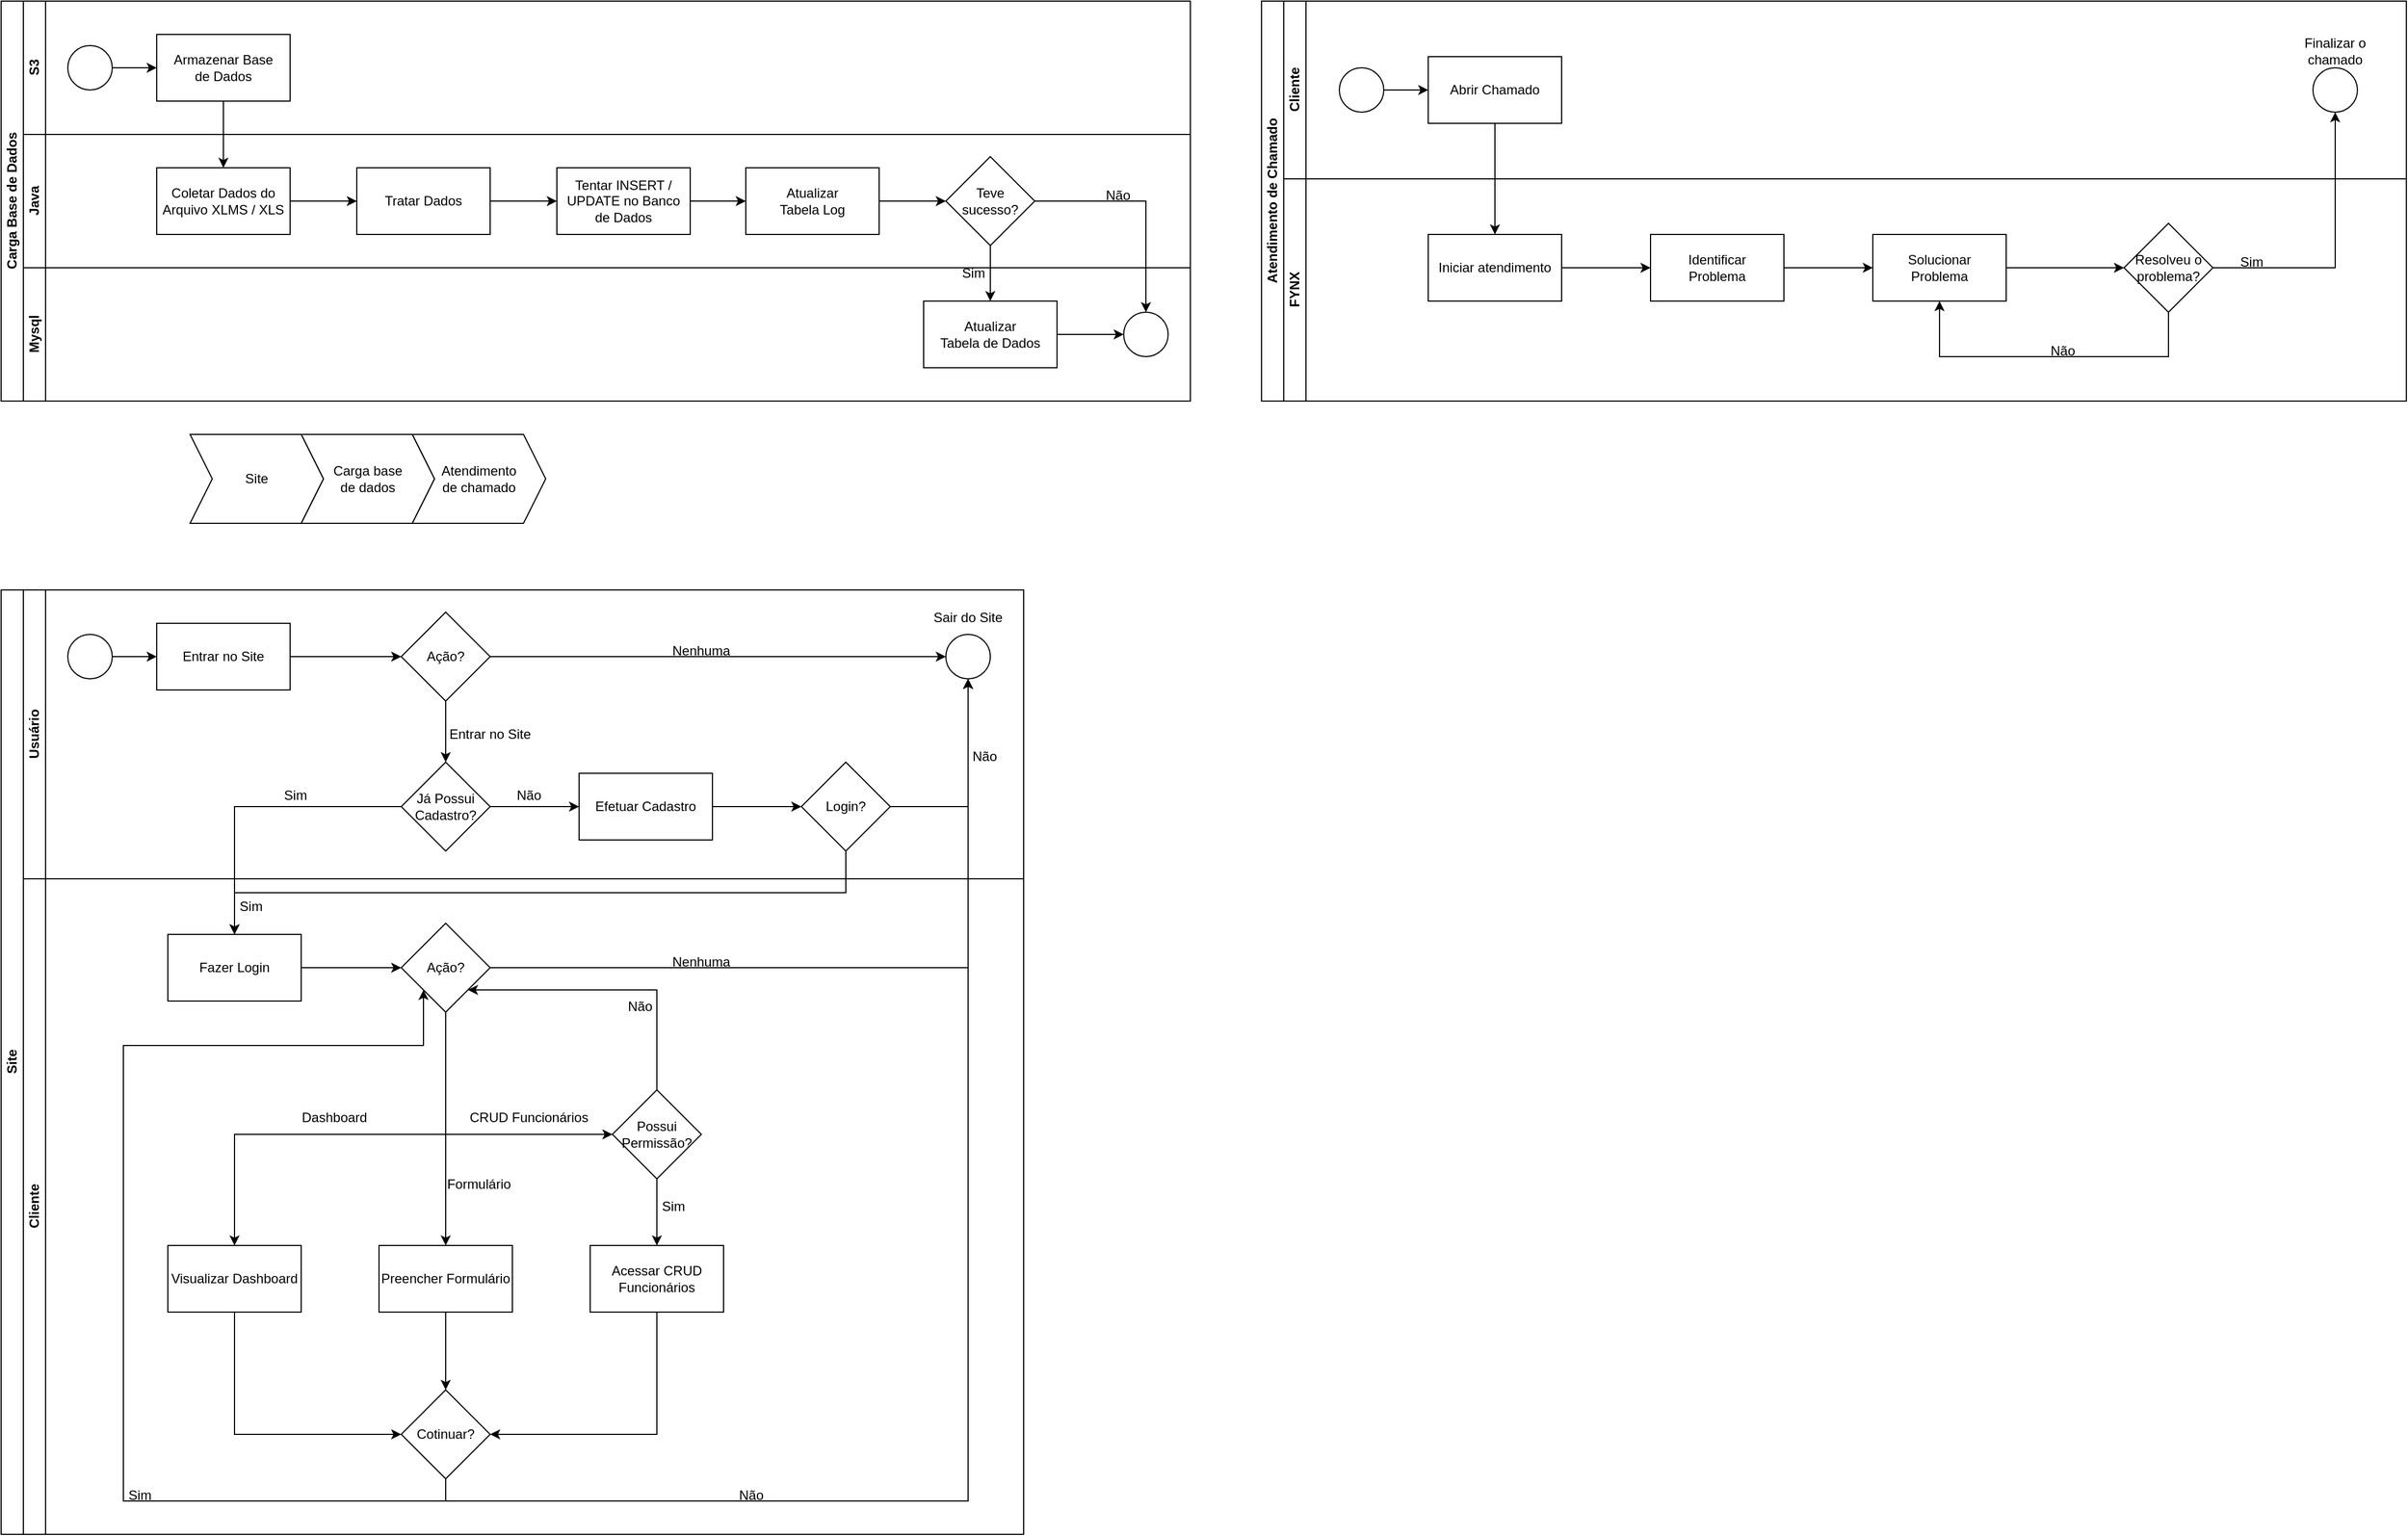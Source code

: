 <mxfile version="26.2.2">
  <diagram id="eWqnsD9mkYFI2kWKThec" name="BPMN">
    <mxGraphModel dx="2318" dy="2132" grid="1" gridSize="10" guides="1" tooltips="1" connect="1" arrows="1" fold="1" page="1" pageScale="1" pageWidth="827" pageHeight="1169" math="0" shadow="0">
      <root>
        <mxCell id="0" />
        <mxCell id="1" parent="0" />
        <mxCell id="XYknrCsB0WBxemuXUKpM-1" value="Carga base&lt;div&gt;de dados&lt;/div&gt;" style="shape=step;perimeter=stepPerimeter;whiteSpace=wrap;html=1;fixedSize=1;" parent="1" vertex="1">
          <mxGeometry x="-450" y="-130" width="120" height="80" as="geometry" />
        </mxCell>
        <mxCell id="XYknrCsB0WBxemuXUKpM-3" value="Atendimento&lt;div&gt;de chamado&lt;/div&gt;" style="shape=step;perimeter=stepPerimeter;whiteSpace=wrap;html=1;fixedSize=1;" parent="1" vertex="1">
          <mxGeometry x="-350" y="-130" width="120" height="80" as="geometry" />
        </mxCell>
        <mxCell id="XYknrCsB0WBxemuXUKpM-11" value="Site" style="swimlane;childLayout=stackLayout;resizeParent=1;resizeParentMax=0;horizontal=0;startSize=20;horizontalStack=0;html=1;" parent="1" vertex="1">
          <mxGeometry x="-720" y="10" width="920" height="850" as="geometry" />
        </mxCell>
        <mxCell id="XYknrCsB0WBxemuXUKpM-12" value="Usuário" style="swimlane;startSize=20;horizontal=0;html=1;" parent="XYknrCsB0WBxemuXUKpM-11" vertex="1">
          <mxGeometry x="20" width="900" height="260" as="geometry" />
        </mxCell>
        <mxCell id="maqm-oCOMbXOQYa9uKo8-6" value="" style="edgeStyle=orthogonalEdgeStyle;rounded=0;orthogonalLoop=1;jettySize=auto;html=1;" edge="1" parent="XYknrCsB0WBxemuXUKpM-12" source="XYknrCsB0WBxemuXUKpM-8" target="maqm-oCOMbXOQYa9uKo8-5">
          <mxGeometry relative="1" as="geometry" />
        </mxCell>
        <mxCell id="XYknrCsB0WBxemuXUKpM-8" value="" style="ellipse;whiteSpace=wrap;html=1;aspect=fixed;" parent="XYknrCsB0WBxemuXUKpM-12" vertex="1">
          <mxGeometry x="40" y="40" width="40" height="40" as="geometry" />
        </mxCell>
        <mxCell id="XYknrCsB0WBxemuXUKpM-9" value="" style="ellipse;whiteSpace=wrap;html=1;aspect=fixed;" parent="XYknrCsB0WBxemuXUKpM-12" vertex="1">
          <mxGeometry x="830" y="40" width="40" height="40" as="geometry" />
        </mxCell>
        <mxCell id="maqm-oCOMbXOQYa9uKo8-8" value="" style="edgeStyle=orthogonalEdgeStyle;rounded=0;orthogonalLoop=1;jettySize=auto;html=1;" edge="1" parent="XYknrCsB0WBxemuXUKpM-12" source="maqm-oCOMbXOQYa9uKo8-5" target="maqm-oCOMbXOQYa9uKo8-7">
          <mxGeometry relative="1" as="geometry" />
        </mxCell>
        <mxCell id="maqm-oCOMbXOQYa9uKo8-5" value="Entrar no Site" style="whiteSpace=wrap;html=1;" vertex="1" parent="XYknrCsB0WBxemuXUKpM-12">
          <mxGeometry x="120" y="30" width="120" height="60" as="geometry" />
        </mxCell>
        <mxCell id="maqm-oCOMbXOQYa9uKo8-9" style="edgeStyle=orthogonalEdgeStyle;rounded=0;orthogonalLoop=1;jettySize=auto;html=1;exitX=1;exitY=0.5;exitDx=0;exitDy=0;entryX=0;entryY=0.5;entryDx=0;entryDy=0;" edge="1" parent="XYknrCsB0WBxemuXUKpM-12" source="maqm-oCOMbXOQYa9uKo8-7" target="XYknrCsB0WBxemuXUKpM-9">
          <mxGeometry relative="1" as="geometry" />
        </mxCell>
        <mxCell id="maqm-oCOMbXOQYa9uKo8-31" value="" style="edgeStyle=orthogonalEdgeStyle;rounded=0;orthogonalLoop=1;jettySize=auto;html=1;" edge="1" parent="XYknrCsB0WBxemuXUKpM-12" source="maqm-oCOMbXOQYa9uKo8-7" target="maqm-oCOMbXOQYa9uKo8-30">
          <mxGeometry relative="1" as="geometry" />
        </mxCell>
        <mxCell id="maqm-oCOMbXOQYa9uKo8-7" value="Ação?" style="rhombus;whiteSpace=wrap;html=1;" vertex="1" parent="XYknrCsB0WBxemuXUKpM-12">
          <mxGeometry x="340" y="20" width="80" height="80" as="geometry" />
        </mxCell>
        <mxCell id="maqm-oCOMbXOQYa9uKo8-10" value="Nenhuma" style="text;html=1;align=center;verticalAlign=middle;whiteSpace=wrap;rounded=0;" vertex="1" parent="XYknrCsB0WBxemuXUKpM-12">
          <mxGeometry x="580" y="40" width="60" height="30" as="geometry" />
        </mxCell>
        <mxCell id="maqm-oCOMbXOQYa9uKo8-12" value="Sair do Site" style="text;html=1;align=center;verticalAlign=middle;whiteSpace=wrap;rounded=0;" vertex="1" parent="XYknrCsB0WBxemuXUKpM-12">
          <mxGeometry x="815" y="10" width="70" height="30" as="geometry" />
        </mxCell>
        <mxCell id="maqm-oCOMbXOQYa9uKo8-23" value="" style="edgeStyle=orthogonalEdgeStyle;rounded=0;orthogonalLoop=1;jettySize=auto;html=1;" edge="1" parent="XYknrCsB0WBxemuXUKpM-12" source="maqm-oCOMbXOQYa9uKo8-13" target="maqm-oCOMbXOQYa9uKo8-22">
          <mxGeometry relative="1" as="geometry" />
        </mxCell>
        <mxCell id="maqm-oCOMbXOQYa9uKo8-13" value="Efetuar Cadastro" style="whiteSpace=wrap;html=1;" vertex="1" parent="XYknrCsB0WBxemuXUKpM-12">
          <mxGeometry x="500" y="165" width="120" height="60" as="geometry" />
        </mxCell>
        <mxCell id="maqm-oCOMbXOQYa9uKo8-26" style="edgeStyle=orthogonalEdgeStyle;rounded=0;orthogonalLoop=1;jettySize=auto;html=1;exitX=1;exitY=0.5;exitDx=0;exitDy=0;entryX=0.5;entryY=1;entryDx=0;entryDy=0;" edge="1" parent="XYknrCsB0WBxemuXUKpM-12" source="maqm-oCOMbXOQYa9uKo8-22" target="XYknrCsB0WBxemuXUKpM-9">
          <mxGeometry relative="1" as="geometry" />
        </mxCell>
        <mxCell id="maqm-oCOMbXOQYa9uKo8-22" value="&lt;div&gt;Login?&lt;/div&gt;" style="rhombus;whiteSpace=wrap;html=1;" vertex="1" parent="XYknrCsB0WBxemuXUKpM-12">
          <mxGeometry x="700" y="155" width="80" height="80" as="geometry" />
        </mxCell>
        <mxCell id="maqm-oCOMbXOQYa9uKo8-27" value="Não" style="text;html=1;align=center;verticalAlign=middle;whiteSpace=wrap;rounded=0;" vertex="1" parent="XYknrCsB0WBxemuXUKpM-12">
          <mxGeometry x="850" y="135" width="30" height="30" as="geometry" />
        </mxCell>
        <mxCell id="maqm-oCOMbXOQYa9uKo8-36" style="edgeStyle=orthogonalEdgeStyle;rounded=0;orthogonalLoop=1;jettySize=auto;html=1;exitX=1;exitY=0.5;exitDx=0;exitDy=0;entryX=0;entryY=0.5;entryDx=0;entryDy=0;" edge="1" parent="XYknrCsB0WBxemuXUKpM-12" source="maqm-oCOMbXOQYa9uKo8-30" target="maqm-oCOMbXOQYa9uKo8-13">
          <mxGeometry relative="1" as="geometry" />
        </mxCell>
        <mxCell id="maqm-oCOMbXOQYa9uKo8-30" value="Já Possui Cadastro?" style="rhombus;whiteSpace=wrap;html=1;" vertex="1" parent="XYknrCsB0WBxemuXUKpM-12">
          <mxGeometry x="340" y="155" width="80" height="80" as="geometry" />
        </mxCell>
        <mxCell id="maqm-oCOMbXOQYa9uKo8-32" value="Entrar no Site" style="text;html=1;align=center;verticalAlign=middle;whiteSpace=wrap;rounded=0;" vertex="1" parent="XYknrCsB0WBxemuXUKpM-12">
          <mxGeometry x="380" y="115" width="80" height="30" as="geometry" />
        </mxCell>
        <mxCell id="maqm-oCOMbXOQYa9uKo8-34" value="Sim" style="text;html=1;align=center;verticalAlign=middle;whiteSpace=wrap;rounded=0;" vertex="1" parent="XYknrCsB0WBxemuXUKpM-12">
          <mxGeometry x="230" y="170" width="30" height="30" as="geometry" />
        </mxCell>
        <mxCell id="maqm-oCOMbXOQYa9uKo8-35" value="Não" style="text;html=1;align=center;verticalAlign=middle;whiteSpace=wrap;rounded=0;" vertex="1" parent="XYknrCsB0WBxemuXUKpM-12">
          <mxGeometry x="440" y="170" width="30" height="30" as="geometry" />
        </mxCell>
        <mxCell id="XYknrCsB0WBxemuXUKpM-13" value="Cliente" style="swimlane;startSize=20;horizontal=0;html=1;" parent="XYknrCsB0WBxemuXUKpM-11" vertex="1">
          <mxGeometry x="20" y="260" width="900" height="590" as="geometry" />
        </mxCell>
        <mxCell id="maqm-oCOMbXOQYa9uKo8-42" value="" style="edgeStyle=orthogonalEdgeStyle;rounded=0;orthogonalLoop=1;jettySize=auto;html=1;" edge="1" parent="XYknrCsB0WBxemuXUKpM-13" source="maqm-oCOMbXOQYa9uKo8-16" target="maqm-oCOMbXOQYa9uKo8-41">
          <mxGeometry relative="1" as="geometry" />
        </mxCell>
        <mxCell id="maqm-oCOMbXOQYa9uKo8-16" value="Fazer Login" style="whiteSpace=wrap;html=1;" vertex="1" parent="XYknrCsB0WBxemuXUKpM-13">
          <mxGeometry x="130" y="50" width="120" height="60" as="geometry" />
        </mxCell>
        <mxCell id="maqm-oCOMbXOQYa9uKo8-25" value="Sim" style="text;html=1;align=center;verticalAlign=middle;whiteSpace=wrap;rounded=0;" vertex="1" parent="XYknrCsB0WBxemuXUKpM-13">
          <mxGeometry x="190" y="10" width="30" height="30" as="geometry" />
        </mxCell>
        <mxCell id="maqm-oCOMbXOQYa9uKo8-46" value="" style="edgeStyle=orthogonalEdgeStyle;rounded=0;orthogonalLoop=1;jettySize=auto;html=1;" edge="1" parent="XYknrCsB0WBxemuXUKpM-13" source="maqm-oCOMbXOQYa9uKo8-41" target="maqm-oCOMbXOQYa9uKo8-45">
          <mxGeometry relative="1" as="geometry">
            <Array as="points">
              <mxPoint x="380" y="230" />
              <mxPoint x="190" y="230" />
            </Array>
          </mxGeometry>
        </mxCell>
        <mxCell id="maqm-oCOMbXOQYa9uKo8-54" value="" style="edgeStyle=orthogonalEdgeStyle;rounded=0;orthogonalLoop=1;jettySize=auto;html=1;" edge="1" parent="XYknrCsB0WBxemuXUKpM-13" source="maqm-oCOMbXOQYa9uKo8-41" target="maqm-oCOMbXOQYa9uKo8-53">
          <mxGeometry relative="1" as="geometry" />
        </mxCell>
        <mxCell id="maqm-oCOMbXOQYa9uKo8-62" style="edgeStyle=orthogonalEdgeStyle;rounded=0;orthogonalLoop=1;jettySize=auto;html=1;exitX=0.5;exitY=1;exitDx=0;exitDy=0;entryX=0;entryY=0.5;entryDx=0;entryDy=0;" edge="1" parent="XYknrCsB0WBxemuXUKpM-13" source="maqm-oCOMbXOQYa9uKo8-41" target="maqm-oCOMbXOQYa9uKo8-60">
          <mxGeometry relative="1" as="geometry" />
        </mxCell>
        <mxCell id="maqm-oCOMbXOQYa9uKo8-41" value="Ação?" style="rhombus;whiteSpace=wrap;html=1;" vertex="1" parent="XYknrCsB0WBxemuXUKpM-13">
          <mxGeometry x="340" y="40" width="80" height="80" as="geometry" />
        </mxCell>
        <mxCell id="maqm-oCOMbXOQYa9uKo8-43" value="Nenhuma" style="text;html=1;align=center;verticalAlign=middle;whiteSpace=wrap;rounded=0;" vertex="1" parent="XYknrCsB0WBxemuXUKpM-13">
          <mxGeometry x="580" y="60" width="60" height="30" as="geometry" />
        </mxCell>
        <mxCell id="maqm-oCOMbXOQYa9uKo8-57" style="edgeStyle=orthogonalEdgeStyle;rounded=0;orthogonalLoop=1;jettySize=auto;html=1;exitX=0.5;exitY=1;exitDx=0;exitDy=0;entryX=0;entryY=0.5;entryDx=0;entryDy=0;" edge="1" parent="XYknrCsB0WBxemuXUKpM-13" source="maqm-oCOMbXOQYa9uKo8-45" target="maqm-oCOMbXOQYa9uKo8-56">
          <mxGeometry relative="1" as="geometry" />
        </mxCell>
        <mxCell id="maqm-oCOMbXOQYa9uKo8-45" value="Visualizar Dashboard" style="whiteSpace=wrap;html=1;" vertex="1" parent="XYknrCsB0WBxemuXUKpM-13">
          <mxGeometry x="130" y="330" width="120" height="60" as="geometry" />
        </mxCell>
        <mxCell id="maqm-oCOMbXOQYa9uKo8-59" style="edgeStyle=orthogonalEdgeStyle;rounded=0;orthogonalLoop=1;jettySize=auto;html=1;exitX=0.5;exitY=1;exitDx=0;exitDy=0;entryX=1;entryY=0.5;entryDx=0;entryDy=0;" edge="1" parent="XYknrCsB0WBxemuXUKpM-13" source="maqm-oCOMbXOQYa9uKo8-47" target="maqm-oCOMbXOQYa9uKo8-56">
          <mxGeometry relative="1" as="geometry" />
        </mxCell>
        <mxCell id="maqm-oCOMbXOQYa9uKo8-47" value="Acessar CRUD Funcionários" style="whiteSpace=wrap;html=1;" vertex="1" parent="XYknrCsB0WBxemuXUKpM-13">
          <mxGeometry x="510" y="330" width="120" height="60" as="geometry" />
        </mxCell>
        <mxCell id="maqm-oCOMbXOQYa9uKo8-51" value="Dashboard" style="text;html=1;align=center;verticalAlign=middle;whiteSpace=wrap;rounded=0;" vertex="1" parent="XYknrCsB0WBxemuXUKpM-13">
          <mxGeometry x="250" y="200" width="60" height="30" as="geometry" />
        </mxCell>
        <mxCell id="maqm-oCOMbXOQYa9uKo8-52" value="CRUD Funcionários" style="text;html=1;align=center;verticalAlign=middle;whiteSpace=wrap;rounded=0;" vertex="1" parent="XYknrCsB0WBxemuXUKpM-13">
          <mxGeometry x="400" y="200" width="110" height="30" as="geometry" />
        </mxCell>
        <mxCell id="maqm-oCOMbXOQYa9uKo8-58" style="edgeStyle=orthogonalEdgeStyle;rounded=0;orthogonalLoop=1;jettySize=auto;html=1;exitX=0.5;exitY=1;exitDx=0;exitDy=0;entryX=0.5;entryY=0;entryDx=0;entryDy=0;" edge="1" parent="XYknrCsB0WBxemuXUKpM-13" source="maqm-oCOMbXOQYa9uKo8-53" target="maqm-oCOMbXOQYa9uKo8-56">
          <mxGeometry relative="1" as="geometry" />
        </mxCell>
        <mxCell id="maqm-oCOMbXOQYa9uKo8-53" value="Preencher Formulário" style="whiteSpace=wrap;html=1;" vertex="1" parent="XYknrCsB0WBxemuXUKpM-13">
          <mxGeometry x="320" y="330" width="120" height="60" as="geometry" />
        </mxCell>
        <mxCell id="maqm-oCOMbXOQYa9uKo8-55" value="Formulário" style="text;html=1;align=center;verticalAlign=middle;whiteSpace=wrap;rounded=0;" vertex="1" parent="XYknrCsB0WBxemuXUKpM-13">
          <mxGeometry x="380" y="260" width="60" height="30" as="geometry" />
        </mxCell>
        <mxCell id="maqm-oCOMbXOQYa9uKo8-67" style="edgeStyle=orthogonalEdgeStyle;rounded=0;orthogonalLoop=1;jettySize=auto;html=1;exitX=0.5;exitY=1;exitDx=0;exitDy=0;entryX=0;entryY=1;entryDx=0;entryDy=0;" edge="1" parent="XYknrCsB0WBxemuXUKpM-13" source="maqm-oCOMbXOQYa9uKo8-56" target="maqm-oCOMbXOQYa9uKo8-41">
          <mxGeometry relative="1" as="geometry">
            <Array as="points">
              <mxPoint x="380" y="560" />
              <mxPoint x="90" y="560" />
              <mxPoint x="90" y="150" />
              <mxPoint x="360" y="150" />
            </Array>
          </mxGeometry>
        </mxCell>
        <mxCell id="maqm-oCOMbXOQYa9uKo8-56" value="Cotinuar?" style="rhombus;whiteSpace=wrap;html=1;" vertex="1" parent="XYknrCsB0WBxemuXUKpM-13">
          <mxGeometry x="340" y="460" width="80" height="80" as="geometry" />
        </mxCell>
        <mxCell id="maqm-oCOMbXOQYa9uKo8-63" style="edgeStyle=orthogonalEdgeStyle;rounded=0;orthogonalLoop=1;jettySize=auto;html=1;exitX=0.5;exitY=1;exitDx=0;exitDy=0;entryX=0.5;entryY=0;entryDx=0;entryDy=0;" edge="1" parent="XYknrCsB0WBxemuXUKpM-13" source="maqm-oCOMbXOQYa9uKo8-60" target="maqm-oCOMbXOQYa9uKo8-47">
          <mxGeometry relative="1" as="geometry" />
        </mxCell>
        <mxCell id="maqm-oCOMbXOQYa9uKo8-66" style="edgeStyle=orthogonalEdgeStyle;rounded=0;orthogonalLoop=1;jettySize=auto;html=1;exitX=0.5;exitY=0;exitDx=0;exitDy=0;entryX=1;entryY=1;entryDx=0;entryDy=0;" edge="1" parent="XYknrCsB0WBxemuXUKpM-13" source="maqm-oCOMbXOQYa9uKo8-60" target="maqm-oCOMbXOQYa9uKo8-41">
          <mxGeometry relative="1" as="geometry">
            <Array as="points">
              <mxPoint x="570" y="100" />
            </Array>
          </mxGeometry>
        </mxCell>
        <mxCell id="maqm-oCOMbXOQYa9uKo8-60" value="Possui&lt;div&gt;Permissão?&lt;/div&gt;" style="rhombus;whiteSpace=wrap;html=1;" vertex="1" parent="XYknrCsB0WBxemuXUKpM-13">
          <mxGeometry x="530" y="190" width="80" height="80" as="geometry" />
        </mxCell>
        <mxCell id="maqm-oCOMbXOQYa9uKo8-64" value="Sim" style="text;html=1;align=center;verticalAlign=middle;whiteSpace=wrap;rounded=0;" vertex="1" parent="XYknrCsB0WBxemuXUKpM-13">
          <mxGeometry x="570" y="280" width="30" height="30" as="geometry" />
        </mxCell>
        <mxCell id="maqm-oCOMbXOQYa9uKo8-65" value="Não" style="text;html=1;align=center;verticalAlign=middle;whiteSpace=wrap;rounded=0;" vertex="1" parent="XYknrCsB0WBxemuXUKpM-13">
          <mxGeometry x="540" y="100" width="30" height="30" as="geometry" />
        </mxCell>
        <mxCell id="maqm-oCOMbXOQYa9uKo8-68" value="Sim" style="text;html=1;align=center;verticalAlign=middle;whiteSpace=wrap;rounded=0;" vertex="1" parent="XYknrCsB0WBxemuXUKpM-13">
          <mxGeometry x="90" y="540" width="30" height="30" as="geometry" />
        </mxCell>
        <mxCell id="maqm-oCOMbXOQYa9uKo8-70" value="Não" style="text;html=1;align=center;verticalAlign=middle;whiteSpace=wrap;rounded=0;" vertex="1" parent="XYknrCsB0WBxemuXUKpM-13">
          <mxGeometry x="640" y="540" width="30" height="30" as="geometry" />
        </mxCell>
        <mxCell id="maqm-oCOMbXOQYa9uKo8-24" style="edgeStyle=orthogonalEdgeStyle;rounded=0;orthogonalLoop=1;jettySize=auto;html=1;exitX=0.5;exitY=1;exitDx=0;exitDy=0;entryX=0.5;entryY=0;entryDx=0;entryDy=0;" edge="1" parent="XYknrCsB0WBxemuXUKpM-11" source="maqm-oCOMbXOQYa9uKo8-22" target="maqm-oCOMbXOQYa9uKo8-16">
          <mxGeometry relative="1" as="geometry" />
        </mxCell>
        <mxCell id="maqm-oCOMbXOQYa9uKo8-33" style="edgeStyle=orthogonalEdgeStyle;rounded=0;orthogonalLoop=1;jettySize=auto;html=1;exitX=0;exitY=0.5;exitDx=0;exitDy=0;" edge="1" parent="XYknrCsB0WBxemuXUKpM-11" source="maqm-oCOMbXOQYa9uKo8-30" target="maqm-oCOMbXOQYa9uKo8-16">
          <mxGeometry relative="1" as="geometry" />
        </mxCell>
        <mxCell id="maqm-oCOMbXOQYa9uKo8-44" style="edgeStyle=orthogonalEdgeStyle;rounded=0;orthogonalLoop=1;jettySize=auto;html=1;entryX=0.5;entryY=1;entryDx=0;entryDy=0;" edge="1" parent="XYknrCsB0WBxemuXUKpM-11" source="maqm-oCOMbXOQYa9uKo8-41" target="XYknrCsB0WBxemuXUKpM-9">
          <mxGeometry relative="1" as="geometry" />
        </mxCell>
        <mxCell id="maqm-oCOMbXOQYa9uKo8-71" style="edgeStyle=orthogonalEdgeStyle;rounded=0;orthogonalLoop=1;jettySize=auto;html=1;exitX=0.5;exitY=1;exitDx=0;exitDy=0;entryX=0.5;entryY=1;entryDx=0;entryDy=0;" edge="1" parent="XYknrCsB0WBxemuXUKpM-11" source="maqm-oCOMbXOQYa9uKo8-56" target="XYknrCsB0WBxemuXUKpM-9">
          <mxGeometry relative="1" as="geometry" />
        </mxCell>
        <mxCell id="XYknrCsB0WBxemuXUKpM-49" value="Atendimento de Chamado" style="swimlane;childLayout=stackLayout;resizeParent=1;resizeParentMax=0;horizontal=0;startSize=20;horizontalStack=0;html=1;" parent="1" vertex="1">
          <mxGeometry x="414" y="-520" width="1030" height="360" as="geometry" />
        </mxCell>
        <mxCell id="XYknrCsB0WBxemuXUKpM-50" value="Cliente" style="swimlane;startSize=20;horizontal=0;html=1;" parent="XYknrCsB0WBxemuXUKpM-49" vertex="1">
          <mxGeometry x="20" width="1010" height="160" as="geometry" />
        </mxCell>
        <mxCell id="XYknrCsB0WBxemuXUKpM-58" style="edgeStyle=orthogonalEdgeStyle;rounded=0;orthogonalLoop=1;jettySize=auto;html=1;exitX=1;exitY=0.5;exitDx=0;exitDy=0;entryX=0;entryY=0.5;entryDx=0;entryDy=0;" parent="XYknrCsB0WBxemuXUKpM-50" source="XYknrCsB0WBxemuXUKpM-55" target="XYknrCsB0WBxemuXUKpM-57" edge="1">
          <mxGeometry relative="1" as="geometry" />
        </mxCell>
        <mxCell id="XYknrCsB0WBxemuXUKpM-55" value="" style="ellipse;whiteSpace=wrap;html=1;aspect=fixed;" parent="XYknrCsB0WBxemuXUKpM-50" vertex="1">
          <mxGeometry x="50" y="60" width="40" height="40" as="geometry" />
        </mxCell>
        <mxCell id="XYknrCsB0WBxemuXUKpM-57" value="Abrir Chamado" style="rounded=0;whiteSpace=wrap;html=1;" parent="XYknrCsB0WBxemuXUKpM-50" vertex="1">
          <mxGeometry x="130" y="50" width="120" height="60" as="geometry" />
        </mxCell>
        <mxCell id="XYknrCsB0WBxemuXUKpM-68" value="" style="ellipse;whiteSpace=wrap;html=1;aspect=fixed;" parent="XYknrCsB0WBxemuXUKpM-50" vertex="1">
          <mxGeometry x="926" y="60" width="40" height="40" as="geometry" />
        </mxCell>
        <mxCell id="XYknrCsB0WBxemuXUKpM-83" value="Finalizar o chamado" style="text;html=1;align=center;verticalAlign=middle;whiteSpace=wrap;rounded=0;" parent="XYknrCsB0WBxemuXUKpM-50" vertex="1">
          <mxGeometry x="906" y="30" width="80" height="30" as="geometry" />
        </mxCell>
        <mxCell id="XYknrCsB0WBxemuXUKpM-51" value="FYNX" style="swimlane;startSize=20;horizontal=0;html=1;" parent="XYknrCsB0WBxemuXUKpM-49" vertex="1">
          <mxGeometry x="20" y="160" width="1010" height="200" as="geometry" />
        </mxCell>
        <mxCell id="UCpHySDL7Jfy27DXHPn9-2" value="" style="edgeStyle=orthogonalEdgeStyle;rounded=0;orthogonalLoop=1;jettySize=auto;html=1;" parent="XYknrCsB0WBxemuXUKpM-51" source="XYknrCsB0WBxemuXUKpM-59" target="UCpHySDL7Jfy27DXHPn9-1" edge="1">
          <mxGeometry relative="1" as="geometry" />
        </mxCell>
        <mxCell id="XYknrCsB0WBxemuXUKpM-59" value="Iniciar atendimento" style="whiteSpace=wrap;html=1;rounded=0;" parent="XYknrCsB0WBxemuXUKpM-51" vertex="1">
          <mxGeometry x="130" y="50" width="120" height="60" as="geometry" />
        </mxCell>
        <mxCell id="UCpHySDL7Jfy27DXHPn9-7" style="edgeStyle=orthogonalEdgeStyle;rounded=0;orthogonalLoop=1;jettySize=auto;html=1;exitX=0.5;exitY=1;exitDx=0;exitDy=0;entryX=0.5;entryY=1;entryDx=0;entryDy=0;" parent="XYknrCsB0WBxemuXUKpM-51" source="XYknrCsB0WBxemuXUKpM-61" target="UCpHySDL7Jfy27DXHPn9-3" edge="1">
          <mxGeometry relative="1" as="geometry">
            <Array as="points">
              <mxPoint x="796" y="160" />
              <mxPoint x="590" y="160" />
            </Array>
          </mxGeometry>
        </mxCell>
        <mxCell id="XYknrCsB0WBxemuXUKpM-61" value="" style="rhombus;whiteSpace=wrap;html=1;rounded=0;" parent="XYknrCsB0WBxemuXUKpM-51" vertex="1">
          <mxGeometry x="756" y="40" width="80" height="80" as="geometry" />
        </mxCell>
        <mxCell id="XYknrCsB0WBxemuXUKpM-65" value="Resolveu o problema?" style="text;html=1;align=center;verticalAlign=middle;whiteSpace=wrap;rounded=0;" parent="XYknrCsB0WBxemuXUKpM-51" vertex="1">
          <mxGeometry x="756" y="65" width="80" height="30" as="geometry" />
        </mxCell>
        <mxCell id="XYknrCsB0WBxemuXUKpM-67" value="Sim" style="text;html=1;align=center;verticalAlign=middle;whiteSpace=wrap;rounded=0;" parent="XYknrCsB0WBxemuXUKpM-51" vertex="1">
          <mxGeometry x="856" y="60" width="30" height="30" as="geometry" />
        </mxCell>
        <mxCell id="UCpHySDL7Jfy27DXHPn9-4" value="" style="edgeStyle=orthogonalEdgeStyle;rounded=0;orthogonalLoop=1;jettySize=auto;html=1;" parent="XYknrCsB0WBxemuXUKpM-51" source="UCpHySDL7Jfy27DXHPn9-1" target="UCpHySDL7Jfy27DXHPn9-3" edge="1">
          <mxGeometry relative="1" as="geometry" />
        </mxCell>
        <mxCell id="UCpHySDL7Jfy27DXHPn9-1" value="Identificar&lt;div&gt;Problema&lt;/div&gt;" style="whiteSpace=wrap;html=1;rounded=0;" parent="XYknrCsB0WBxemuXUKpM-51" vertex="1">
          <mxGeometry x="330" y="50" width="120" height="60" as="geometry" />
        </mxCell>
        <mxCell id="UCpHySDL7Jfy27DXHPn9-6" style="edgeStyle=orthogonalEdgeStyle;rounded=0;orthogonalLoop=1;jettySize=auto;html=1;exitX=1;exitY=0.5;exitDx=0;exitDy=0;entryX=0;entryY=0.5;entryDx=0;entryDy=0;" parent="XYknrCsB0WBxemuXUKpM-51" source="UCpHySDL7Jfy27DXHPn9-3" target="XYknrCsB0WBxemuXUKpM-61" edge="1">
          <mxGeometry relative="1" as="geometry" />
        </mxCell>
        <mxCell id="UCpHySDL7Jfy27DXHPn9-3" value="Solucionar&lt;div&gt;Problema&lt;/div&gt;" style="whiteSpace=wrap;html=1;rounded=0;" parent="XYknrCsB0WBxemuXUKpM-51" vertex="1">
          <mxGeometry x="530" y="50" width="120" height="60" as="geometry" />
        </mxCell>
        <mxCell id="UCpHySDL7Jfy27DXHPn9-8" value="Não" style="text;html=1;align=center;verticalAlign=middle;whiteSpace=wrap;rounded=0;" parent="XYknrCsB0WBxemuXUKpM-51" vertex="1">
          <mxGeometry x="686" y="140" width="30" height="30" as="geometry" />
        </mxCell>
        <mxCell id="XYknrCsB0WBxemuXUKpM-60" value="" style="edgeStyle=orthogonalEdgeStyle;rounded=0;orthogonalLoop=1;jettySize=auto;html=1;" parent="XYknrCsB0WBxemuXUKpM-49" source="XYknrCsB0WBxemuXUKpM-57" target="XYknrCsB0WBxemuXUKpM-59" edge="1">
          <mxGeometry relative="1" as="geometry" />
        </mxCell>
        <mxCell id="XYknrCsB0WBxemuXUKpM-69" style="edgeStyle=orthogonalEdgeStyle;rounded=0;orthogonalLoop=1;jettySize=auto;html=1;exitX=1;exitY=0.5;exitDx=0;exitDy=0;entryX=0.5;entryY=1;entryDx=0;entryDy=0;" parent="XYknrCsB0WBxemuXUKpM-49" source="XYknrCsB0WBxemuXUKpM-61" target="XYknrCsB0WBxemuXUKpM-68" edge="1">
          <mxGeometry relative="1" as="geometry" />
        </mxCell>
        <mxCell id="XYknrCsB0WBxemuXUKpM-136" value="Carga Base de Dados" style="swimlane;childLayout=stackLayout;resizeParent=1;resizeParentMax=0;horizontal=0;startSize=20;horizontalStack=0;html=1;" parent="1" vertex="1">
          <mxGeometry x="-720" y="-520" width="1070" height="360" as="geometry" />
        </mxCell>
        <mxCell id="XYknrCsB0WBxemuXUKpM-137" value="S3" style="swimlane;startSize=20;horizontal=0;html=1;" parent="XYknrCsB0WBxemuXUKpM-136" vertex="1">
          <mxGeometry x="20" width="1050" height="120" as="geometry" />
        </mxCell>
        <mxCell id="XYknrCsB0WBxemuXUKpM-138" style="edgeStyle=orthogonalEdgeStyle;rounded=0;orthogonalLoop=1;jettySize=auto;html=1;exitX=1;exitY=0.5;exitDx=0;exitDy=0;entryX=0;entryY=0.5;entryDx=0;entryDy=0;" parent="XYknrCsB0WBxemuXUKpM-137" edge="1">
          <mxGeometry relative="1" as="geometry">
            <mxPoint x="80.0" y="60" as="sourcePoint" />
          </mxGeometry>
        </mxCell>
        <mxCell id="XYknrCsB0WBxemuXUKpM-141" style="edgeStyle=orthogonalEdgeStyle;rounded=0;orthogonalLoop=1;jettySize=auto;html=1;exitX=1;exitY=0.5;exitDx=0;exitDy=0;entryX=0;entryY=0.5;entryDx=0;entryDy=0;" parent="XYknrCsB0WBxemuXUKpM-137" edge="1">
          <mxGeometry relative="1" as="geometry">
            <mxPoint x="787" y="60" as="sourcePoint" />
          </mxGeometry>
        </mxCell>
        <mxCell id="XYknrCsB0WBxemuXUKpM-171" value="" style="edgeStyle=orthogonalEdgeStyle;rounded=0;orthogonalLoop=1;jettySize=auto;html=1;" parent="XYknrCsB0WBxemuXUKpM-137" source="XYknrCsB0WBxemuXUKpM-164" target="XYknrCsB0WBxemuXUKpM-170" edge="1">
          <mxGeometry relative="1" as="geometry" />
        </mxCell>
        <mxCell id="XYknrCsB0WBxemuXUKpM-164" value="" style="ellipse;whiteSpace=wrap;html=1;aspect=fixed;" parent="XYknrCsB0WBxemuXUKpM-137" vertex="1">
          <mxGeometry x="40" y="40" width="40" height="40" as="geometry" />
        </mxCell>
        <mxCell id="XYknrCsB0WBxemuXUKpM-170" value="Armazenar Base&lt;div&gt;de Dados&lt;/div&gt;" style="whiteSpace=wrap;html=1;" parent="XYknrCsB0WBxemuXUKpM-137" vertex="1">
          <mxGeometry x="120" y="30" width="120" height="60" as="geometry" />
        </mxCell>
        <mxCell id="XYknrCsB0WBxemuXUKpM-144" style="edgeStyle=orthogonalEdgeStyle;rounded=0;orthogonalLoop=1;jettySize=auto;html=1;exitX=0.5;exitY=1;exitDx=0;exitDy=0;entryX=0.5;entryY=0;entryDx=0;entryDy=0;" parent="XYknrCsB0WBxemuXUKpM-136" edge="1">
          <mxGeometry relative="1" as="geometry">
            <mxPoint x="190" y="90" as="sourcePoint" />
          </mxGeometry>
        </mxCell>
        <mxCell id="XYknrCsB0WBxemuXUKpM-145" value="Java" style="swimlane;startSize=20;horizontal=0;html=1;" parent="XYknrCsB0WBxemuXUKpM-136" vertex="1">
          <mxGeometry x="20" y="120" width="1050" height="120" as="geometry" />
        </mxCell>
        <mxCell id="XYknrCsB0WBxemuXUKpM-146" style="edgeStyle=orthogonalEdgeStyle;rounded=0;orthogonalLoop=1;jettySize=auto;html=1;exitX=1;exitY=0.5;exitDx=0;exitDy=0;" parent="XYknrCsB0WBxemuXUKpM-145" edge="1">
          <mxGeometry relative="1" as="geometry">
            <mxPoint x="230" y="80" as="sourcePoint" />
          </mxGeometry>
        </mxCell>
        <mxCell id="XYknrCsB0WBxemuXUKpM-148" style="edgeStyle=orthogonalEdgeStyle;rounded=0;orthogonalLoop=1;jettySize=auto;html=1;exitX=0.5;exitY=1;exitDx=0;exitDy=0;entryX=0.5;entryY=0;entryDx=0;entryDy=0;" parent="XYknrCsB0WBxemuXUKpM-145" edge="1">
          <mxGeometry relative="1" as="geometry">
            <mxPoint x="350" y="120" as="sourcePoint" />
          </mxGeometry>
        </mxCell>
        <mxCell id="XYknrCsB0WBxemuXUKpM-149" value="" style="edgeStyle=orthogonalEdgeStyle;rounded=0;orthogonalLoop=1;jettySize=auto;html=1;" parent="XYknrCsB0WBxemuXUKpM-145" edge="1">
          <mxGeometry relative="1" as="geometry">
            <mxPoint x="390" y="80" as="sourcePoint" />
          </mxGeometry>
        </mxCell>
        <mxCell id="XYknrCsB0WBxemuXUKpM-154" value="" style="edgeStyle=orthogonalEdgeStyle;rounded=0;orthogonalLoop=1;jettySize=auto;html=1;" parent="XYknrCsB0WBxemuXUKpM-145" edge="1">
          <mxGeometry relative="1" as="geometry">
            <mxPoint x="610" y="80" as="sourcePoint" />
          </mxGeometry>
        </mxCell>
        <mxCell id="XYknrCsB0WBxemuXUKpM-157" style="edgeStyle=orthogonalEdgeStyle;rounded=0;orthogonalLoop=1;jettySize=auto;html=1;exitX=0.5;exitY=1;exitDx=0;exitDy=0;entryX=0.5;entryY=0;entryDx=0;entryDy=0;" parent="XYknrCsB0WBxemuXUKpM-145" edge="1">
          <mxGeometry relative="1" as="geometry">
            <mxPoint x="727" y="120" as="sourcePoint" />
          </mxGeometry>
        </mxCell>
        <mxCell id="XYknrCsB0WBxemuXUKpM-175" value="" style="edgeStyle=orthogonalEdgeStyle;rounded=0;orthogonalLoop=1;jettySize=auto;html=1;" parent="XYknrCsB0WBxemuXUKpM-145" source="XYknrCsB0WBxemuXUKpM-172" target="XYknrCsB0WBxemuXUKpM-174" edge="1">
          <mxGeometry relative="1" as="geometry" />
        </mxCell>
        <mxCell id="XYknrCsB0WBxemuXUKpM-172" value="Coletar Dados do Arquivo XLMS / XLS" style="whiteSpace=wrap;html=1;" parent="XYknrCsB0WBxemuXUKpM-145" vertex="1">
          <mxGeometry x="120" y="30" width="120" height="60" as="geometry" />
        </mxCell>
        <mxCell id="XYknrCsB0WBxemuXUKpM-179" value="" style="edgeStyle=orthogonalEdgeStyle;rounded=0;orthogonalLoop=1;jettySize=auto;html=1;" parent="XYknrCsB0WBxemuXUKpM-145" source="XYknrCsB0WBxemuXUKpM-174" target="XYknrCsB0WBxemuXUKpM-178" edge="1">
          <mxGeometry relative="1" as="geometry" />
        </mxCell>
        <mxCell id="XYknrCsB0WBxemuXUKpM-174" value="Tratar Dados" style="whiteSpace=wrap;html=1;" parent="XYknrCsB0WBxemuXUKpM-145" vertex="1">
          <mxGeometry x="300" y="30" width="120" height="60" as="geometry" />
        </mxCell>
        <mxCell id="UCpHySDL7Jfy27DXHPn9-11" style="edgeStyle=orthogonalEdgeStyle;rounded=0;orthogonalLoop=1;jettySize=auto;html=1;exitX=1;exitY=0.5;exitDx=0;exitDy=0;entryX=0;entryY=0.5;entryDx=0;entryDy=0;" parent="XYknrCsB0WBxemuXUKpM-145" source="XYknrCsB0WBxemuXUKpM-178" target="XYknrCsB0WBxemuXUKpM-184" edge="1">
          <mxGeometry relative="1" as="geometry" />
        </mxCell>
        <mxCell id="XYknrCsB0WBxemuXUKpM-178" value="Tentar INSERT / UPDATE no Banco de Dados" style="whiteSpace=wrap;html=1;" parent="XYknrCsB0WBxemuXUKpM-145" vertex="1">
          <mxGeometry x="480" y="30" width="120" height="60" as="geometry" />
        </mxCell>
        <mxCell id="XYknrCsB0WBxemuXUKpM-180" value="Teve sucesso?" style="rhombus;whiteSpace=wrap;html=1;" parent="XYknrCsB0WBxemuXUKpM-145" vertex="1">
          <mxGeometry x="830" y="20" width="80" height="80" as="geometry" />
        </mxCell>
        <mxCell id="UCpHySDL7Jfy27DXHPn9-12" style="edgeStyle=orthogonalEdgeStyle;rounded=0;orthogonalLoop=1;jettySize=auto;html=1;exitX=1;exitY=0.5;exitDx=0;exitDy=0;entryX=0;entryY=0.5;entryDx=0;entryDy=0;" parent="XYknrCsB0WBxemuXUKpM-145" source="XYknrCsB0WBxemuXUKpM-184" target="XYknrCsB0WBxemuXUKpM-180" edge="1">
          <mxGeometry relative="1" as="geometry" />
        </mxCell>
        <mxCell id="XYknrCsB0WBxemuXUKpM-184" value="Atualizar&lt;div&gt;&lt;span style=&quot;background-color: transparent; color: light-dark(rgb(0, 0, 0), rgb(255, 255, 255));&quot;&gt;Tabela Log&lt;/span&gt;&lt;/div&gt;" style="whiteSpace=wrap;html=1;" parent="XYknrCsB0WBxemuXUKpM-145" vertex="1">
          <mxGeometry x="650" y="30" width="120" height="60" as="geometry" />
        </mxCell>
        <mxCell id="UCpHySDL7Jfy27DXHPn9-9" value="Não" style="text;html=1;align=center;verticalAlign=middle;whiteSpace=wrap;rounded=0;" parent="XYknrCsB0WBxemuXUKpM-145" vertex="1">
          <mxGeometry x="970" y="40" width="30" height="30" as="geometry" />
        </mxCell>
        <mxCell id="XYknrCsB0WBxemuXUKpM-163" value="" style="edgeStyle=orthogonalEdgeStyle;rounded=0;orthogonalLoop=1;jettySize=auto;html=1;" parent="XYknrCsB0WBxemuXUKpM-136" edge="1">
          <mxGeometry relative="1" as="geometry">
            <mxPoint x="747" y="160" as="sourcePoint" />
          </mxGeometry>
        </mxCell>
        <mxCell id="XYknrCsB0WBxemuXUKpM-165" value="Mysql" style="swimlane;startSize=20;horizontal=0;html=1;" parent="XYknrCsB0WBxemuXUKpM-136" vertex="1">
          <mxGeometry x="20" y="240" width="1050" height="120" as="geometry" />
        </mxCell>
        <mxCell id="XYknrCsB0WBxemuXUKpM-166" style="edgeStyle=orthogonalEdgeStyle;rounded=0;orthogonalLoop=1;jettySize=auto;html=1;exitX=1;exitY=0.5;exitDx=0;exitDy=0;entryX=0;entryY=0.5;entryDx=0;entryDy=0;" parent="XYknrCsB0WBxemuXUKpM-165" edge="1">
          <mxGeometry relative="1" as="geometry">
            <mxPoint x="80.0" y="60" as="sourcePoint" />
          </mxGeometry>
        </mxCell>
        <mxCell id="XYknrCsB0WBxemuXUKpM-167" style="edgeStyle=orthogonalEdgeStyle;rounded=0;orthogonalLoop=1;jettySize=auto;html=1;exitX=1;exitY=0.5;exitDx=0;exitDy=0;entryX=0;entryY=0.5;entryDx=0;entryDy=0;" parent="XYknrCsB0WBxemuXUKpM-165" edge="1">
          <mxGeometry relative="1" as="geometry">
            <mxPoint x="787" y="60" as="sourcePoint" />
          </mxGeometry>
        </mxCell>
        <mxCell id="XYknrCsB0WBxemuXUKpM-169" value="" style="ellipse;whiteSpace=wrap;html=1;aspect=fixed;" parent="XYknrCsB0WBxemuXUKpM-165" vertex="1">
          <mxGeometry x="990" y="40" width="40" height="40" as="geometry" />
        </mxCell>
        <mxCell id="UCpHySDL7Jfy27DXHPn9-15" style="edgeStyle=orthogonalEdgeStyle;rounded=0;orthogonalLoop=1;jettySize=auto;html=1;exitX=1;exitY=0.5;exitDx=0;exitDy=0;entryX=0;entryY=0.5;entryDx=0;entryDy=0;" parent="XYknrCsB0WBxemuXUKpM-165" source="XYknrCsB0WBxemuXUKpM-182" target="XYknrCsB0WBxemuXUKpM-169" edge="1">
          <mxGeometry relative="1" as="geometry" />
        </mxCell>
        <mxCell id="XYknrCsB0WBxemuXUKpM-182" value="Atualizar&lt;div&gt;Tabela de Dados&lt;/div&gt;" style="whiteSpace=wrap;html=1;" parent="XYknrCsB0WBxemuXUKpM-165" vertex="1">
          <mxGeometry x="810" y="30" width="120" height="60" as="geometry" />
        </mxCell>
        <mxCell id="UCpHySDL7Jfy27DXHPn9-10" value="Sim" style="text;html=1;align=center;verticalAlign=middle;whiteSpace=wrap;rounded=0;" parent="XYknrCsB0WBxemuXUKpM-165" vertex="1">
          <mxGeometry x="840" y="-10" width="30" height="30" as="geometry" />
        </mxCell>
        <mxCell id="XYknrCsB0WBxemuXUKpM-173" value="" style="edgeStyle=orthogonalEdgeStyle;rounded=0;orthogonalLoop=1;jettySize=auto;html=1;" parent="XYknrCsB0WBxemuXUKpM-136" source="XYknrCsB0WBxemuXUKpM-170" target="XYknrCsB0WBxemuXUKpM-172" edge="1">
          <mxGeometry relative="1" as="geometry" />
        </mxCell>
        <mxCell id="UCpHySDL7Jfy27DXHPn9-13" style="edgeStyle=orthogonalEdgeStyle;rounded=0;orthogonalLoop=1;jettySize=auto;html=1;exitX=0.5;exitY=1;exitDx=0;exitDy=0;entryX=0.5;entryY=0;entryDx=0;entryDy=0;" parent="XYknrCsB0WBxemuXUKpM-136" source="XYknrCsB0WBxemuXUKpM-180" target="XYknrCsB0WBxemuXUKpM-182" edge="1">
          <mxGeometry relative="1" as="geometry" />
        </mxCell>
        <mxCell id="UCpHySDL7Jfy27DXHPn9-14" style="edgeStyle=orthogonalEdgeStyle;rounded=0;orthogonalLoop=1;jettySize=auto;html=1;exitX=1;exitY=0.5;exitDx=0;exitDy=0;entryX=0.5;entryY=0;entryDx=0;entryDy=0;" parent="XYknrCsB0WBxemuXUKpM-136" source="XYknrCsB0WBxemuXUKpM-180" target="XYknrCsB0WBxemuXUKpM-169" edge="1">
          <mxGeometry relative="1" as="geometry" />
        </mxCell>
        <mxCell id="UCpHySDL7Jfy27DXHPn9-16" value="Site" style="shape=step;perimeter=stepPerimeter;whiteSpace=wrap;html=1;fixedSize=1;" parent="1" vertex="1">
          <mxGeometry x="-550" y="-130" width="120" height="80" as="geometry" />
        </mxCell>
      </root>
    </mxGraphModel>
  </diagram>
</mxfile>
